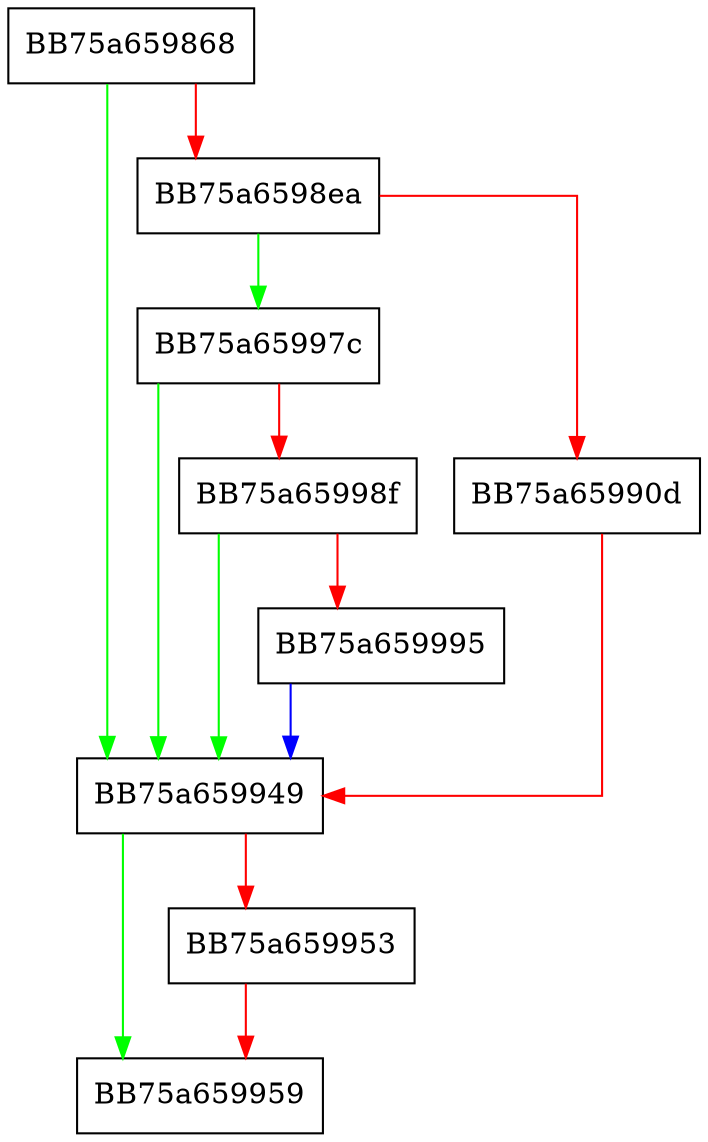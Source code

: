 digraph pe_probe_rebase {
  node [shape="box"];
  graph [splines=ortho];
  BB75a659868 -> BB75a659949 [color="green"];
  BB75a659868 -> BB75a6598ea [color="red"];
  BB75a6598ea -> BB75a65997c [color="green"];
  BB75a6598ea -> BB75a65990d [color="red"];
  BB75a65990d -> BB75a659949 [color="red"];
  BB75a659949 -> BB75a659959 [color="green"];
  BB75a659949 -> BB75a659953 [color="red"];
  BB75a659953 -> BB75a659959 [color="red"];
  BB75a65997c -> BB75a659949 [color="green"];
  BB75a65997c -> BB75a65998f [color="red"];
  BB75a65998f -> BB75a659949 [color="green"];
  BB75a65998f -> BB75a659995 [color="red"];
  BB75a659995 -> BB75a659949 [color="blue"];
}